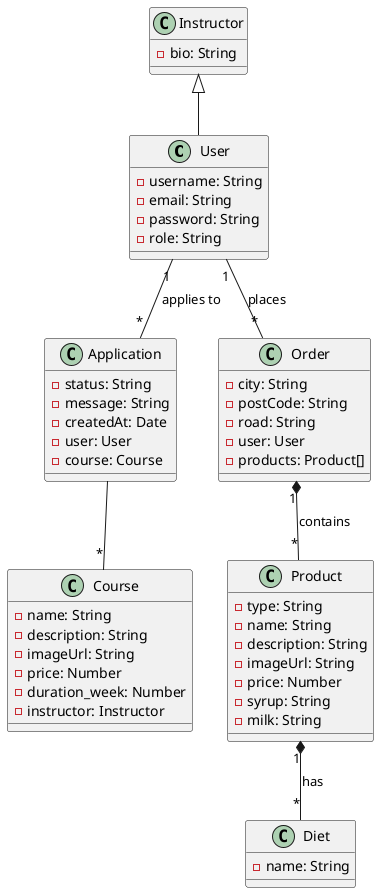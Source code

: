 @startuml JAVA Coffee Class UML

class User {
  - username: String
  - email: String
  - password: String
  - role: String
}

class Instructor {
  - bio: String
}

Instructor <|-- User

class Diet {
  - name: String
}

class Product {
  - type: String
  - name: String
  - description: String
  - imageUrl: String
  - price: Number
  - syrup: String
  - milk: String
}

Product "1" *-- "*" Diet : has

class Course {
  - name: String
  - description: String
  - imageUrl: String
  - price: Number
  - duration_week: Number
  - instructor: Instructor
}

class Application {
  - status: String
  - message: String
  - createdAt: Date
  - user: User
  - course: Course
}

class Order {
  - city: String
  - postCode: String
  - road: String
  - user: User
  - products: Product[]
}

Order "1" *-- "*" Product : contains

User "1" -- "*" Application : applies to 
User "1" -- "*" Order : places
Application -- "*" Course


@enduml